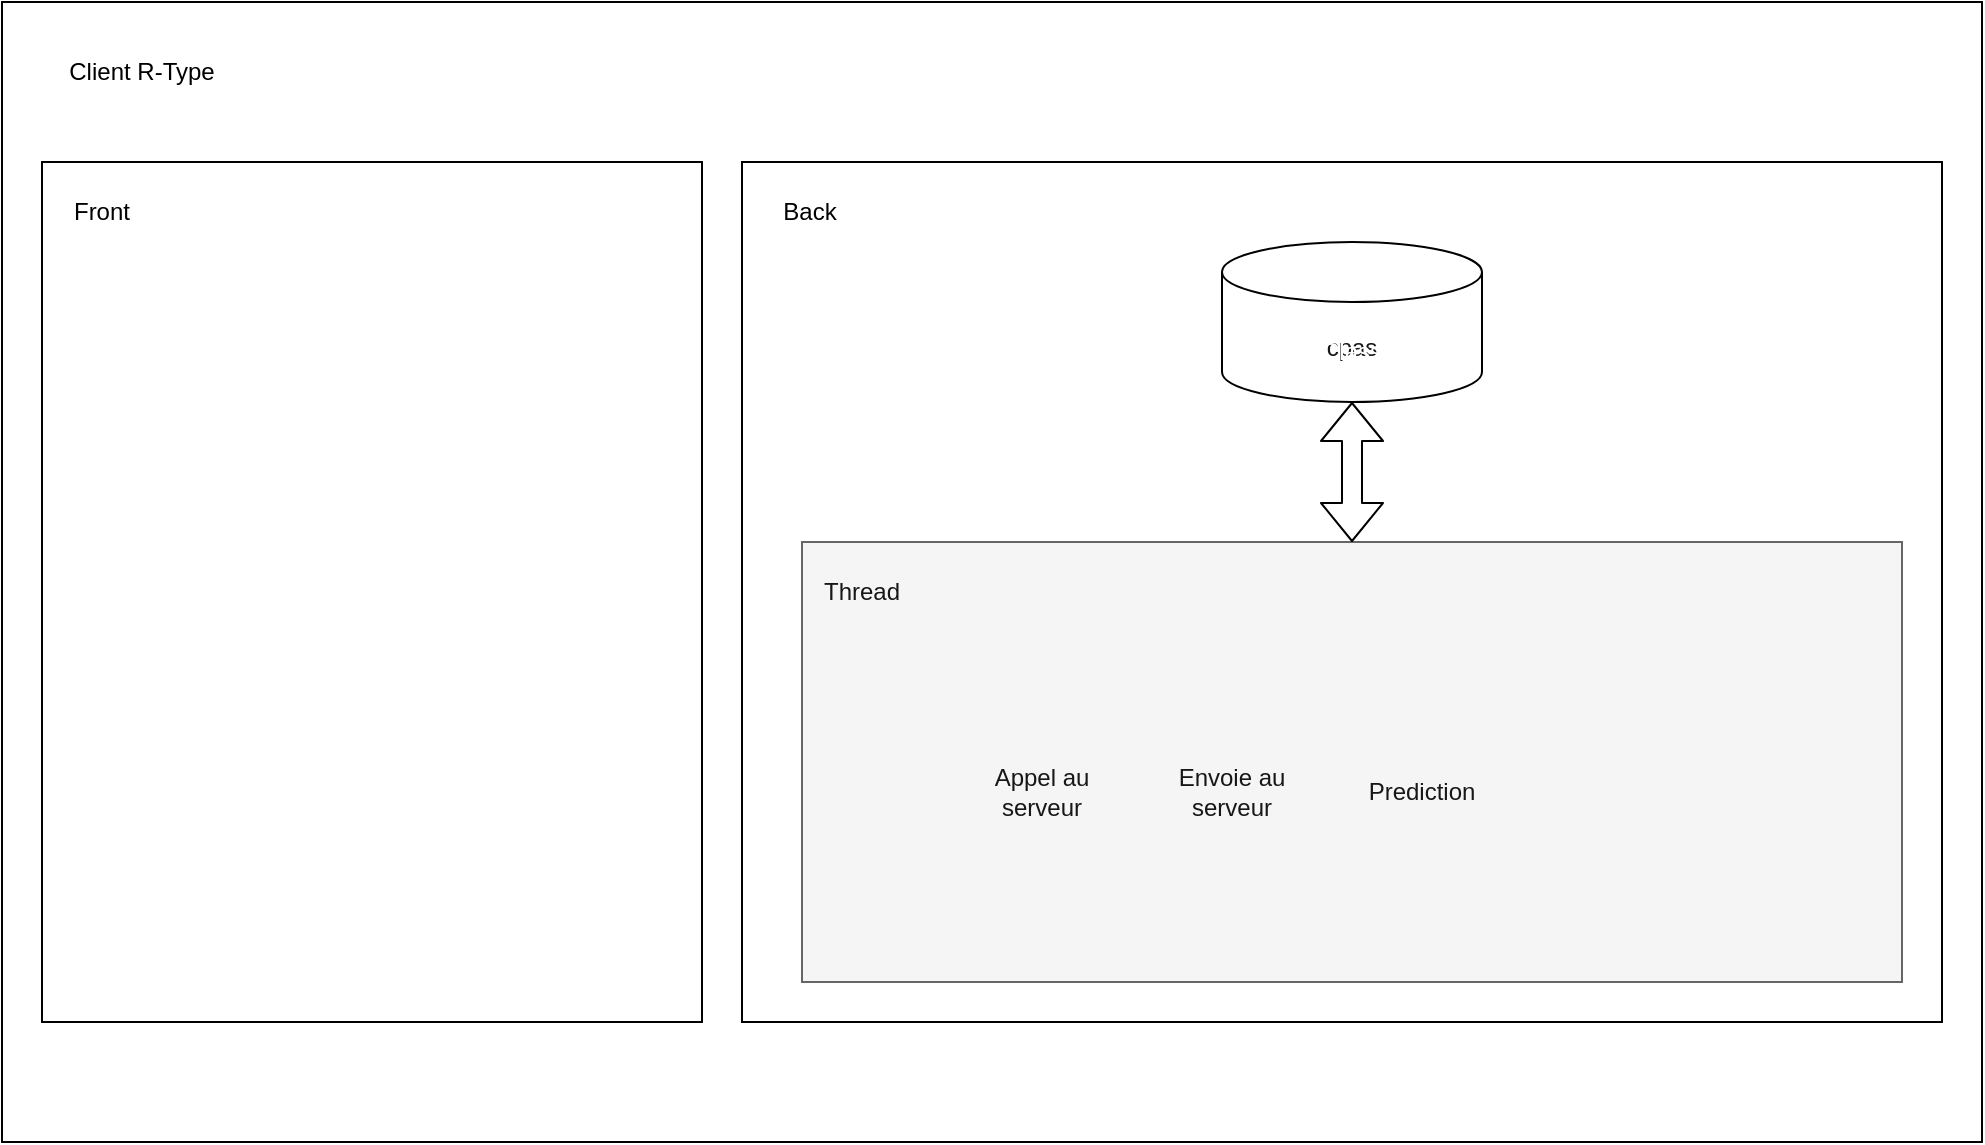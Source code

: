 <mxfile>
    <diagram id="GXyoPvyAwX9Mucen0MsY" name="Page-1">
        <mxGraphModel dx="906" dy="647" grid="1" gridSize="10" guides="1" tooltips="1" connect="1" arrows="1" fold="1" page="1" pageScale="1" pageWidth="827" pageHeight="1169" math="0" shadow="0">
            <root>
                <mxCell id="0"/>
                <mxCell id="1" parent="0"/>
                <mxCell id="2" value="" style="rounded=0;whiteSpace=wrap;html=1;" vertex="1" parent="1">
                    <mxGeometry x="40" y="40" width="990" height="570" as="geometry"/>
                </mxCell>
                <mxCell id="3" value="Client R-Type" style="text;html=1;strokeColor=none;fillColor=none;align=center;verticalAlign=middle;whiteSpace=wrap;rounded=0;" vertex="1" parent="1">
                    <mxGeometry x="60" y="60" width="100" height="30" as="geometry"/>
                </mxCell>
                <mxCell id="4" value="" style="rounded=0;whiteSpace=wrap;html=1;" vertex="1" parent="1">
                    <mxGeometry x="60" y="120" width="330" height="430" as="geometry"/>
                </mxCell>
                <mxCell id="5" value="" style="rounded=0;whiteSpace=wrap;html=1;" vertex="1" parent="1">
                    <mxGeometry x="410" y="120" width="600" height="430" as="geometry"/>
                </mxCell>
                <mxCell id="6" value="Front" style="text;html=1;strokeColor=none;fillColor=none;align=center;verticalAlign=middle;whiteSpace=wrap;rounded=0;" vertex="1" parent="1">
                    <mxGeometry x="60" y="130" width="60" height="30" as="geometry"/>
                </mxCell>
                <mxCell id="7" value="Back" style="text;html=1;strokeColor=none;fillColor=none;align=center;verticalAlign=middle;whiteSpace=wrap;rounded=0;" vertex="1" parent="1">
                    <mxGeometry x="414" y="130" width="60" height="30" as="geometry"/>
                </mxCell>
                <mxCell id="8" value="" style="rounded=0;whiteSpace=wrap;html=1;fillColor=#f5f5f5;fontColor=#333333;strokeColor=#666666;" vertex="1" parent="1">
                    <mxGeometry x="440" y="310" width="550" height="220" as="geometry"/>
                </mxCell>
                <mxCell id="9" value="Thread" style="text;html=1;align=center;verticalAlign=middle;whiteSpace=wrap;rounded=0;fontColor=#171717;" vertex="1" parent="1">
                    <mxGeometry x="440" y="320" width="60" height="30" as="geometry"/>
                </mxCell>
                <mxCell id="11" value="cpas" style="shape=cylinder3;whiteSpace=wrap;html=1;boundedLbl=1;backgroundOutline=1;size=15;fontColor=#171717;" vertex="1" parent="1">
                    <mxGeometry x="650" y="160" width="130" height="80" as="geometry"/>
                </mxCell>
                <mxCell id="12" value="Class" style="text;html=1;strokeColor=none;fillColor=none;align=center;verticalAlign=middle;whiteSpace=wrap;rounded=0;fontColor=#FFFFFF;" vertex="1" parent="1">
                    <mxGeometry x="685" y="200" width="60" height="30" as="geometry"/>
                </mxCell>
                <mxCell id="13" value="" style="shape=flexArrow;endArrow=classic;startArrow=classic;html=1;fontColor=#FFFFFF;entryX=0.5;entryY=1;entryDx=0;entryDy=0;entryPerimeter=0;" edge="1" parent="1" source="8" target="11">
                    <mxGeometry width="100" height="100" relative="1" as="geometry">
                        <mxPoint x="620" y="370" as="sourcePoint"/>
                        <mxPoint x="720" y="270" as="targetPoint"/>
                    </mxGeometry>
                </mxCell>
                <mxCell id="15" value="Appel au serveur" style="text;html=1;align=center;verticalAlign=middle;whiteSpace=wrap;rounded=0;fontColor=#171717;" vertex="1" parent="1">
                    <mxGeometry x="530" y="420" width="60" height="30" as="geometry"/>
                </mxCell>
                <mxCell id="16" value="Prediction" style="text;html=1;align=center;verticalAlign=middle;whiteSpace=wrap;rounded=0;fontColor=#171717;" vertex="1" parent="1">
                    <mxGeometry x="720" y="420" width="60" height="30" as="geometry"/>
                </mxCell>
                <mxCell id="17" value="Envoie au serveur" style="text;html=1;align=center;verticalAlign=middle;whiteSpace=wrap;rounded=0;fontColor=#171717;" vertex="1" parent="1">
                    <mxGeometry x="625" y="420" width="60" height="30" as="geometry"/>
                </mxCell>
                <mxCell id="18" value="Lire la class et afficher" style="text;html=1;strokeColor=none;fillColor=none;align=center;verticalAlign=middle;whiteSpace=wrap;rounded=0;fontColor=#FFFFFF;" vertex="1" parent="1">
                    <mxGeometry x="195" y="310" width="60" height="30" as="geometry"/>
                </mxCell>
            </root>
        </mxGraphModel>
    </diagram>
</mxfile>